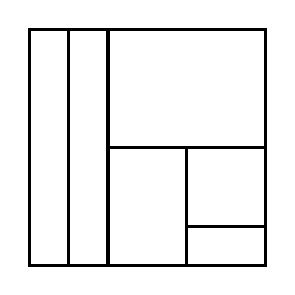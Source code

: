 \begin{tikzpicture}[very thick, scale=.5]
    \draw (0,0) rectangle (1,6);
    \draw (1,0) rectangle (2,6);
    \draw (2,3) rectangle (6,6);
    \draw (2,0) rectangle (4,3);
    \draw (4,1) rectangle (6,3);
    \draw (4,0) rectangle (6,1);
\end{tikzpicture}
